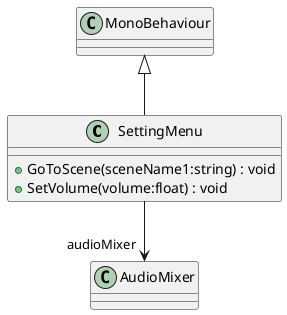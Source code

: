 @startuml
class SettingMenu {
    + GoToScene(sceneName1:string) : void
    + SetVolume(volume:float) : void
}
MonoBehaviour <|-- SettingMenu
SettingMenu --> "audioMixer" AudioMixer
@enduml
